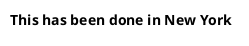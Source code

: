 {
  "sha1": "4gn156bzuzn2991pkeu10vh9ka2nklx",
  "insertion": {
    "when": "2024-05-30T20:48:20.490Z",
    "url": "http://forum.plantuml.net/8667/variable-substitution",
    "user": "plantuml@gmail.com"
  }
}
@startuml
!define LOCATION New York
!define TITLE This has been done in LOCATION
title TITLE
@enduml
